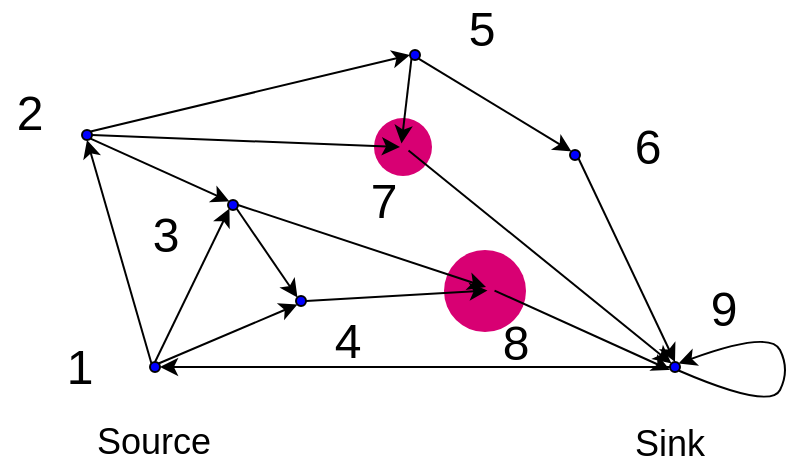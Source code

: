 <mxfile>
    <diagram id="vahNezfCBUmYsB58wnPX" name="Page-1">
        <mxGraphModel dx="690" dy="254" grid="1" gridSize="10" guides="1" tooltips="1" connect="1" arrows="1" fold="1" page="1" pageScale="1" pageWidth="800" pageHeight="800" background="none" math="0" shadow="0">
            <root>
                <mxCell id="0"/>
                <mxCell id="1" parent="0"/>
                <mxCell id="11" value="" style="ellipse;whiteSpace=wrap;html=1;aspect=fixed;fillColor=#0000FF;fontColor=#ffffff;strokeColor=default;shadow=0;gradientColor=none;" parent="1" vertex="1">
                    <mxGeometry x="325" y="186" width="5" height="5" as="geometry"/>
                </mxCell>
                <mxCell id="12" value="" style="ellipse;whiteSpace=wrap;html=1;aspect=fixed;fillColor=#0000FF;fontColor=#ffffff;strokeColor=default;shadow=0;gradientColor=none;" parent="1" vertex="1">
                    <mxGeometry x="368" y="256" width="5" height="5" as="geometry"/>
                </mxCell>
                <mxCell id="4" value="" style="ellipse;whiteSpace=wrap;html=1;aspect=fixed;fillColor=#0000FF;fontColor=#ffffff;strokeColor=default;shadow=0;gradientColor=none;" parent="1" vertex="1">
                    <mxGeometry x="273" y="263" width="5" height="5" as="geometry"/>
                </mxCell>
                <mxCell id="8" value="" style="ellipse;whiteSpace=wrap;html=1;aspect=fixed;fillColor=#0000FF;fontColor=#ffffff;strokeColor=default;shadow=0;gradientColor=none;" parent="1" vertex="1">
                    <mxGeometry x="239" y="215" width="5" height="5" as="geometry"/>
                </mxCell>
                <mxCell id="9" value="" style="ellipse;whiteSpace=wrap;html=1;aspect=fixed;fillColor=#0000FF;fontColor=#ffffff;strokeColor=default;shadow=0;gradientColor=none;" parent="1" vertex="1">
                    <mxGeometry x="166" y="180" width="5" height="5" as="geometry"/>
                </mxCell>
                <mxCell id="54" value="" style="ellipse;whiteSpace=wrap;html=1;aspect=fixed;fillColor=#d80073;fontColor=#ffffff;strokeColor=none;shadow=0;" parent="1" vertex="1">
                    <mxGeometry x="347" y="240" width="41" height="41" as="geometry"/>
                </mxCell>
                <mxCell id="2" value="" style="ellipse;whiteSpace=wrap;html=1;aspect=fixed;fillColor=#0000FF;fontColor=#ffffff;strokeColor=default;shadow=0;gradientColor=none;" parent="1" vertex="1">
                    <mxGeometry x="200" y="296" width="5" height="5" as="geometry"/>
                </mxCell>
                <mxCell id="53" value="" style="ellipse;whiteSpace=wrap;html=1;aspect=fixed;fillColor=#d80073;fontColor=#ffffff;strokeColor=none;shadow=0;" parent="1" vertex="1">
                    <mxGeometry x="312" y="174" width="29" height="29" as="geometry"/>
                </mxCell>
                <mxCell id="14" style="edgeStyle=none;html=1;exitX=0.5;exitY=0;exitDx=0;exitDy=0;entryX=0;entryY=1;entryDx=0;entryDy=0;strokeWidth=1;" parent="1" source="2" target="8" edge="1">
                    <mxGeometry relative="1" as="geometry"/>
                </mxCell>
                <mxCell id="18" style="edgeStyle=none;html=1;exitX=0;exitY=0;exitDx=0;exitDy=0;entryX=0.5;entryY=1;entryDx=0;entryDy=0;strokeWidth=1;" parent="1" source="2" target="9" edge="1">
                    <mxGeometry relative="1" as="geometry"/>
                </mxCell>
                <mxCell id="3" value="" style="ellipse;whiteSpace=wrap;html=1;aspect=fixed;fillColor=#0000FF;fontColor=#ffffff;strokeColor=default;shadow=0;gradientColor=none;" parent="1" vertex="1">
                    <mxGeometry x="460" y="296" width="5" height="5" as="geometry"/>
                </mxCell>
                <mxCell id="16" style="edgeStyle=none;html=1;exitX=1;exitY=0.5;exitDx=0;exitDy=0;entryX=0;entryY=1;entryDx=0;entryDy=0;strokeWidth=1;" parent="1" source="4" target="12" edge="1">
                    <mxGeometry relative="1" as="geometry"/>
                </mxCell>
                <mxCell id="5" value="" style="endArrow=classic;html=1;exitX=0;exitY=0.5;exitDx=0;exitDy=0;entryX=1;entryY=0.5;entryDx=0;entryDy=0;strokeWidth=1;" parent="1" source="3" target="2" edge="1">
                    <mxGeometry width="50" height="50" relative="1" as="geometry">
                        <mxPoint x="310" y="326" as="sourcePoint"/>
                        <mxPoint x="360" y="276" as="targetPoint"/>
                    </mxGeometry>
                </mxCell>
                <mxCell id="6" value="" style="endArrow=classic;html=1;exitX=1;exitY=0;exitDx=0;exitDy=0;entryX=0;entryY=1;entryDx=0;entryDy=0;strokeWidth=1;" parent="1" source="2" target="4" edge="1">
                    <mxGeometry width="50" height="50" relative="1" as="geometry">
                        <mxPoint x="310" y="320" as="sourcePoint"/>
                        <mxPoint x="360" y="270" as="targetPoint"/>
                    </mxGeometry>
                </mxCell>
                <mxCell id="15" style="edgeStyle=none;html=1;exitX=1;exitY=1;exitDx=0;exitDy=0;entryX=0;entryY=0;entryDx=0;entryDy=0;strokeWidth=1;" parent="1" source="8" target="4" edge="1">
                    <mxGeometry relative="1" as="geometry"/>
                </mxCell>
                <mxCell id="17" style="edgeStyle=none;html=1;exitX=1;exitY=0.5;exitDx=0;exitDy=0;entryX=0;entryY=0.5;entryDx=0;entryDy=0;strokeWidth=1;" parent="1" source="8" target="12" edge="1">
                    <mxGeometry relative="1" as="geometry"/>
                </mxCell>
                <mxCell id="19" style="edgeStyle=none;html=1;exitX=1;exitY=0;exitDx=0;exitDy=0;entryX=0;entryY=0.5;entryDx=0;entryDy=0;strokeWidth=1;" parent="1" source="9" target="10" edge="1">
                    <mxGeometry relative="1" as="geometry"/>
                </mxCell>
                <mxCell id="20" style="edgeStyle=none;html=1;exitX=1;exitY=0.5;exitDx=0;exitDy=0;entryX=0;entryY=0.5;entryDx=0;entryDy=0;strokeWidth=1;" parent="1" source="9" target="11" edge="1">
                    <mxGeometry relative="1" as="geometry"/>
                </mxCell>
                <mxCell id="21" style="edgeStyle=none;html=1;exitX=1;exitY=1;exitDx=0;exitDy=0;entryX=0;entryY=0;entryDx=0;entryDy=0;strokeWidth=1;" parent="1" source="9" target="8" edge="1">
                    <mxGeometry relative="1" as="geometry"/>
                </mxCell>
                <mxCell id="25" style="edgeStyle=none;html=1;exitX=1;exitY=1;exitDx=0;exitDy=0;entryX=0;entryY=0;entryDx=0;entryDy=0;strokeWidth=1;" parent="1" source="10" target="13" edge="1">
                    <mxGeometry relative="1" as="geometry"/>
                </mxCell>
                <mxCell id="10" value="" style="ellipse;whiteSpace=wrap;html=1;aspect=fixed;fillColor=#0000FF;fontColor=#ffffff;strokeColor=default;shadow=0;gradientColor=none;" parent="1" vertex="1">
                    <mxGeometry x="330" y="140" width="5" height="5" as="geometry"/>
                </mxCell>
                <mxCell id="24" style="edgeStyle=none;html=1;exitX=1;exitY=1;exitDx=0;exitDy=0;entryX=0;entryY=0;entryDx=0;entryDy=0;strokeWidth=1;" parent="1" source="11" target="3" edge="1">
                    <mxGeometry relative="1" as="geometry"/>
                </mxCell>
                <mxCell id="23" style="edgeStyle=none;html=1;exitX=1;exitY=1;exitDx=0;exitDy=0;strokeWidth=1;" parent="1" source="12" edge="1">
                    <mxGeometry relative="1" as="geometry">
                        <mxPoint x="390" y="250" as="sourcePoint"/>
                        <mxPoint x="460" y="300" as="targetPoint"/>
                    </mxGeometry>
                </mxCell>
                <mxCell id="22" style="edgeStyle=none;html=1;exitX=1;exitY=1;exitDx=0;exitDy=0;entryX=0.5;entryY=0;entryDx=0;entryDy=0;strokeWidth=1;" parent="1" source="13" target="3" edge="1">
                    <mxGeometry relative="1" as="geometry"/>
                </mxCell>
                <mxCell id="13" value="" style="ellipse;whiteSpace=wrap;html=1;aspect=fixed;fillColor=#0000FF;fontColor=#ffffff;strokeColor=default;shadow=0;gradientColor=none;" parent="1" vertex="1">
                    <mxGeometry x="410" y="190" width="5" height="5" as="geometry"/>
                </mxCell>
                <mxCell id="27" value="" style="curved=1;endArrow=classic;html=1;exitX=1;exitY=1;exitDx=0;exitDy=0;entryX=1;entryY=0;entryDx=0;entryDy=0;strokeWidth=1;" parent="1" source="3" target="3" edge="1">
                    <mxGeometry width="50" height="50" relative="1" as="geometry">
                        <mxPoint x="500" y="350" as="sourcePoint"/>
                        <mxPoint x="550" y="300" as="targetPoint"/>
                        <Array as="points">
                            <mxPoint x="510" y="320"/>
                            <mxPoint x="520" y="300"/>
                            <mxPoint x="510" y="280"/>
                        </Array>
                    </mxGeometry>
                </mxCell>
                <mxCell id="39" value="Source" style="text;html=1;strokeColor=none;fillColor=none;align=center;verticalAlign=middle;whiteSpace=wrap;rounded=0;shadow=0;fontSize=18;" parent="1" vertex="1">
                    <mxGeometry x="172" y="321" width="60" height="30" as="geometry"/>
                </mxCell>
                <mxCell id="40" value="Sink" style="text;html=1;strokeColor=none;fillColor=none;align=center;verticalAlign=middle;whiteSpace=wrap;rounded=0;shadow=0;fontSize=18;" parent="1" vertex="1">
                    <mxGeometry x="430" y="322" width="60" height="30" as="geometry"/>
                </mxCell>
                <mxCell id="44" value="1" style="text;html=1;strokeColor=none;fillColor=none;align=center;verticalAlign=middle;whiteSpace=wrap;rounded=0;fontSize=24;" parent="1" vertex="1">
                    <mxGeometry x="150" y="283.5" width="30" height="30" as="geometry"/>
                </mxCell>
                <mxCell id="45" value="2&lt;span style=&quot;color: rgba(0 , 0 , 0 , 0) ; font-family: monospace ; font-size: 0px&quot;&gt;%3CmxGraphModel%3E%3Croot%3E%3CmxCell%20id%3D%220%22%2F%3E%3CmxCell%20id%3D%221%22%20parent%3D%220%22%2F%3E%3CmxCell%20id%3D%222%22%20value%3D%221%22%20style%3D%22text%3Bhtml%3D1%3BstrokeColor%3Dnone%3BfillColor%3Dnone%3Balign%3Dcenter%3BverticalAlign%3Dmiddle%3BwhiteSpace%3Dwrap%3Brounded%3D0%3BfontSize%3D24%3B%22%20vertex%3D%221%22%20parent%3D%221%22%3E%3CmxGeometry%20x%3D%22150%22%20y%3D%22283.5%22%20width%3D%2230%22%20height%3D%2230%22%20as%3D%22geometry%22%2F%3E%3C%2FmxCell%3E%3C%2Froot%3E%3C%2FmxGraphModel%3E&lt;/span&gt;" style="text;html=1;strokeColor=none;fillColor=none;align=center;verticalAlign=middle;whiteSpace=wrap;rounded=0;fontSize=24;" parent="1" vertex="1">
                    <mxGeometry x="125" y="157" width="30" height="30" as="geometry"/>
                </mxCell>
                <mxCell id="46" value="3" style="text;html=1;strokeColor=none;fillColor=none;align=center;verticalAlign=middle;whiteSpace=wrap;rounded=0;fontSize=24;" parent="1" vertex="1">
                    <mxGeometry x="192.5" y="218" width="30" height="30" as="geometry"/>
                </mxCell>
                <mxCell id="47" value="4" style="text;html=1;strokeColor=none;fillColor=none;align=center;verticalAlign=middle;whiteSpace=wrap;rounded=0;fontSize=24;" parent="1" vertex="1">
                    <mxGeometry x="284" y="271" width="30" height="30" as="geometry"/>
                </mxCell>
                <mxCell id="48" value="5" style="text;html=1;strokeColor=none;fillColor=none;align=center;verticalAlign=middle;whiteSpace=wrap;rounded=0;fontSize=24;" parent="1" vertex="1">
                    <mxGeometry x="351" y="115" width="30" height="30" as="geometry"/>
                </mxCell>
                <mxCell id="49" value="6" style="text;html=1;strokeColor=none;fillColor=none;align=center;verticalAlign=middle;whiteSpace=wrap;rounded=0;fontSize=24;" parent="1" vertex="1">
                    <mxGeometry x="434" y="173.5" width="30" height="30" as="geometry"/>
                </mxCell>
                <mxCell id="50" value="7" style="text;html=1;strokeColor=none;fillColor=none;align=center;verticalAlign=middle;whiteSpace=wrap;rounded=0;fontSize=24;" parent="1" vertex="1">
                    <mxGeometry x="302" y="200.5" width="30" height="30" as="geometry"/>
                </mxCell>
                <mxCell id="51" value="8" style="text;html=1;strokeColor=none;fillColor=none;align=center;verticalAlign=middle;whiteSpace=wrap;rounded=0;fontSize=24;" parent="1" vertex="1">
                    <mxGeometry x="368" y="272" width="30" height="30" as="geometry"/>
                </mxCell>
                <mxCell id="52" value="9" style="text;html=1;strokeColor=none;fillColor=none;align=center;verticalAlign=middle;whiteSpace=wrap;rounded=0;fontSize=24;" parent="1" vertex="1">
                    <mxGeometry x="472" y="254.5" width="30" height="30" as="geometry"/>
                </mxCell>
                <mxCell id="55" style="edgeStyle=none;html=1;entryX=0;entryY=0;entryDx=0;entryDy=0;strokeWidth=1;exitX=0;exitY=1;exitDx=0;exitDy=0;" edge="1" parent="1">
                    <mxGeometry relative="1" as="geometry">
                        <mxPoint x="330.732" y="144.268" as="sourcePoint"/>
                        <mxPoint x="325.732" y="186.732" as="targetPoint"/>
                    </mxGeometry>
                </mxCell>
            </root>
        </mxGraphModel>
    </diagram>
</mxfile>